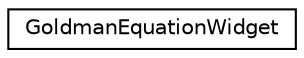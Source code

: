 digraph "Graphical Class Hierarchy"
{
  edge [fontname="Helvetica",fontsize="10",labelfontname="Helvetica",labelfontsize="10"];
  node [fontname="Helvetica",fontsize="10",shape=record];
  rankdir="LR";
  Node0 [label="GoldmanEquationWidget",height=0.2,width=0.4,color="black", fillcolor="white", style="filled",URL="$classGoldmanEquationWidget.html",tooltip="provides GUI to the Goldman equation "];
}
